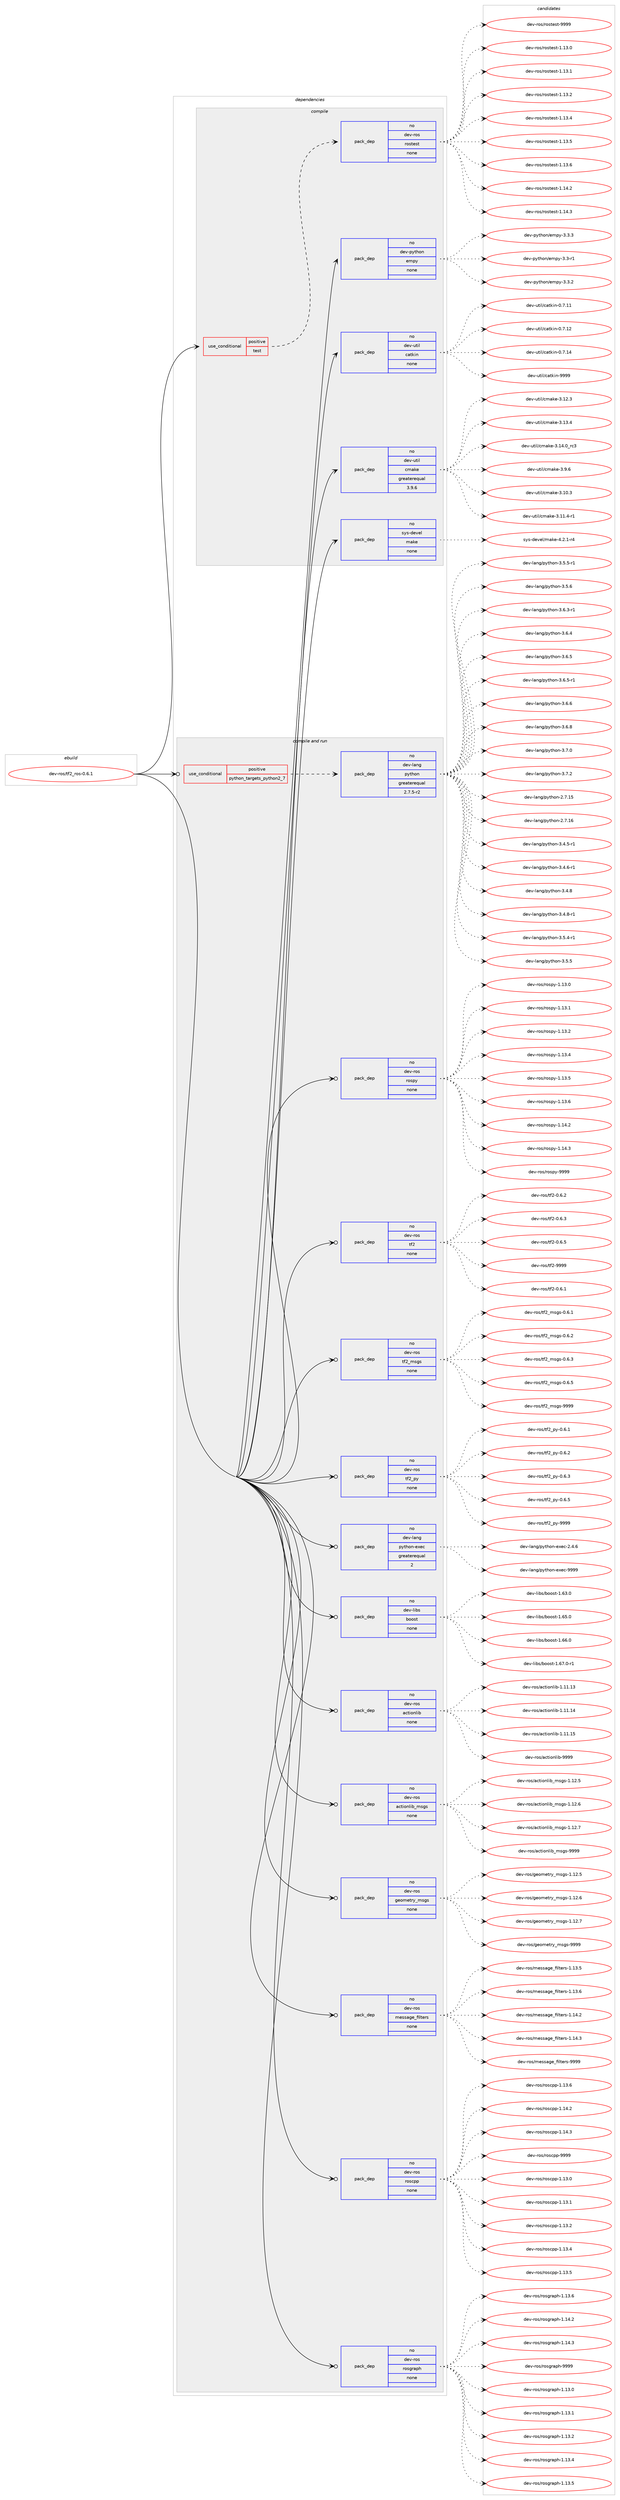 digraph prolog {

# *************
# Graph options
# *************

newrank=true;
concentrate=true;
compound=true;
graph [rankdir=LR,fontname=Helvetica,fontsize=10,ranksep=1.5];#, ranksep=2.5, nodesep=0.2];
edge  [arrowhead=vee];
node  [fontname=Helvetica,fontsize=10];

# **********
# The ebuild
# **********

subgraph cluster_leftcol {
color=gray;
rank=same;
label=<<i>ebuild</i>>;
id [label="dev-ros/tf2_ros-0.6.1", color=red, width=4, href="../dev-ros/tf2_ros-0.6.1.svg"];
}

# ****************
# The dependencies
# ****************

subgraph cluster_midcol {
color=gray;
label=<<i>dependencies</i>>;
subgraph cluster_compile {
fillcolor="#eeeeee";
style=filled;
label=<<i>compile</i>>;
subgraph cond391596 {
dependency1475578 [label=<<TABLE BORDER="0" CELLBORDER="1" CELLSPACING="0" CELLPADDING="4"><TR><TD ROWSPAN="3" CELLPADDING="10">use_conditional</TD></TR><TR><TD>positive</TD></TR><TR><TD>test</TD></TR></TABLE>>, shape=none, color=red];
subgraph pack1060592 {
dependency1475579 [label=<<TABLE BORDER="0" CELLBORDER="1" CELLSPACING="0" CELLPADDING="4" WIDTH="220"><TR><TD ROWSPAN="6" CELLPADDING="30">pack_dep</TD></TR><TR><TD WIDTH="110">no</TD></TR><TR><TD>dev-ros</TD></TR><TR><TD>rostest</TD></TR><TR><TD>none</TD></TR><TR><TD></TD></TR></TABLE>>, shape=none, color=blue];
}
dependency1475578:e -> dependency1475579:w [weight=20,style="dashed",arrowhead="vee"];
}
id:e -> dependency1475578:w [weight=20,style="solid",arrowhead="vee"];
subgraph pack1060593 {
dependency1475580 [label=<<TABLE BORDER="0" CELLBORDER="1" CELLSPACING="0" CELLPADDING="4" WIDTH="220"><TR><TD ROWSPAN="6" CELLPADDING="30">pack_dep</TD></TR><TR><TD WIDTH="110">no</TD></TR><TR><TD>dev-python</TD></TR><TR><TD>empy</TD></TR><TR><TD>none</TD></TR><TR><TD></TD></TR></TABLE>>, shape=none, color=blue];
}
id:e -> dependency1475580:w [weight=20,style="solid",arrowhead="vee"];
subgraph pack1060594 {
dependency1475581 [label=<<TABLE BORDER="0" CELLBORDER="1" CELLSPACING="0" CELLPADDING="4" WIDTH="220"><TR><TD ROWSPAN="6" CELLPADDING="30">pack_dep</TD></TR><TR><TD WIDTH="110">no</TD></TR><TR><TD>dev-util</TD></TR><TR><TD>catkin</TD></TR><TR><TD>none</TD></TR><TR><TD></TD></TR></TABLE>>, shape=none, color=blue];
}
id:e -> dependency1475581:w [weight=20,style="solid",arrowhead="vee"];
subgraph pack1060595 {
dependency1475582 [label=<<TABLE BORDER="0" CELLBORDER="1" CELLSPACING="0" CELLPADDING="4" WIDTH="220"><TR><TD ROWSPAN="6" CELLPADDING="30">pack_dep</TD></TR><TR><TD WIDTH="110">no</TD></TR><TR><TD>dev-util</TD></TR><TR><TD>cmake</TD></TR><TR><TD>greaterequal</TD></TR><TR><TD>3.9.6</TD></TR></TABLE>>, shape=none, color=blue];
}
id:e -> dependency1475582:w [weight=20,style="solid",arrowhead="vee"];
subgraph pack1060596 {
dependency1475583 [label=<<TABLE BORDER="0" CELLBORDER="1" CELLSPACING="0" CELLPADDING="4" WIDTH="220"><TR><TD ROWSPAN="6" CELLPADDING="30">pack_dep</TD></TR><TR><TD WIDTH="110">no</TD></TR><TR><TD>sys-devel</TD></TR><TR><TD>make</TD></TR><TR><TD>none</TD></TR><TR><TD></TD></TR></TABLE>>, shape=none, color=blue];
}
id:e -> dependency1475583:w [weight=20,style="solid",arrowhead="vee"];
}
subgraph cluster_compileandrun {
fillcolor="#eeeeee";
style=filled;
label=<<i>compile and run</i>>;
subgraph cond391597 {
dependency1475584 [label=<<TABLE BORDER="0" CELLBORDER="1" CELLSPACING="0" CELLPADDING="4"><TR><TD ROWSPAN="3" CELLPADDING="10">use_conditional</TD></TR><TR><TD>positive</TD></TR><TR><TD>python_targets_python2_7</TD></TR></TABLE>>, shape=none, color=red];
subgraph pack1060597 {
dependency1475585 [label=<<TABLE BORDER="0" CELLBORDER="1" CELLSPACING="0" CELLPADDING="4" WIDTH="220"><TR><TD ROWSPAN="6" CELLPADDING="30">pack_dep</TD></TR><TR><TD WIDTH="110">no</TD></TR><TR><TD>dev-lang</TD></TR><TR><TD>python</TD></TR><TR><TD>greaterequal</TD></TR><TR><TD>2.7.5-r2</TD></TR></TABLE>>, shape=none, color=blue];
}
dependency1475584:e -> dependency1475585:w [weight=20,style="dashed",arrowhead="vee"];
}
id:e -> dependency1475584:w [weight=20,style="solid",arrowhead="odotvee"];
subgraph pack1060598 {
dependency1475586 [label=<<TABLE BORDER="0" CELLBORDER="1" CELLSPACING="0" CELLPADDING="4" WIDTH="220"><TR><TD ROWSPAN="6" CELLPADDING="30">pack_dep</TD></TR><TR><TD WIDTH="110">no</TD></TR><TR><TD>dev-lang</TD></TR><TR><TD>python-exec</TD></TR><TR><TD>greaterequal</TD></TR><TR><TD>2</TD></TR></TABLE>>, shape=none, color=blue];
}
id:e -> dependency1475586:w [weight=20,style="solid",arrowhead="odotvee"];
subgraph pack1060599 {
dependency1475587 [label=<<TABLE BORDER="0" CELLBORDER="1" CELLSPACING="0" CELLPADDING="4" WIDTH="220"><TR><TD ROWSPAN="6" CELLPADDING="30">pack_dep</TD></TR><TR><TD WIDTH="110">no</TD></TR><TR><TD>dev-libs</TD></TR><TR><TD>boost</TD></TR><TR><TD>none</TD></TR><TR><TD></TD></TR></TABLE>>, shape=none, color=blue];
}
id:e -> dependency1475587:w [weight=20,style="solid",arrowhead="odotvee"];
subgraph pack1060600 {
dependency1475588 [label=<<TABLE BORDER="0" CELLBORDER="1" CELLSPACING="0" CELLPADDING="4" WIDTH="220"><TR><TD ROWSPAN="6" CELLPADDING="30">pack_dep</TD></TR><TR><TD WIDTH="110">no</TD></TR><TR><TD>dev-ros</TD></TR><TR><TD>actionlib</TD></TR><TR><TD>none</TD></TR><TR><TD></TD></TR></TABLE>>, shape=none, color=blue];
}
id:e -> dependency1475588:w [weight=20,style="solid",arrowhead="odotvee"];
subgraph pack1060601 {
dependency1475589 [label=<<TABLE BORDER="0" CELLBORDER="1" CELLSPACING="0" CELLPADDING="4" WIDTH="220"><TR><TD ROWSPAN="6" CELLPADDING="30">pack_dep</TD></TR><TR><TD WIDTH="110">no</TD></TR><TR><TD>dev-ros</TD></TR><TR><TD>actionlib_msgs</TD></TR><TR><TD>none</TD></TR><TR><TD></TD></TR></TABLE>>, shape=none, color=blue];
}
id:e -> dependency1475589:w [weight=20,style="solid",arrowhead="odotvee"];
subgraph pack1060602 {
dependency1475590 [label=<<TABLE BORDER="0" CELLBORDER="1" CELLSPACING="0" CELLPADDING="4" WIDTH="220"><TR><TD ROWSPAN="6" CELLPADDING="30">pack_dep</TD></TR><TR><TD WIDTH="110">no</TD></TR><TR><TD>dev-ros</TD></TR><TR><TD>geometry_msgs</TD></TR><TR><TD>none</TD></TR><TR><TD></TD></TR></TABLE>>, shape=none, color=blue];
}
id:e -> dependency1475590:w [weight=20,style="solid",arrowhead="odotvee"];
subgraph pack1060603 {
dependency1475591 [label=<<TABLE BORDER="0" CELLBORDER="1" CELLSPACING="0" CELLPADDING="4" WIDTH="220"><TR><TD ROWSPAN="6" CELLPADDING="30">pack_dep</TD></TR><TR><TD WIDTH="110">no</TD></TR><TR><TD>dev-ros</TD></TR><TR><TD>message_filters</TD></TR><TR><TD>none</TD></TR><TR><TD></TD></TR></TABLE>>, shape=none, color=blue];
}
id:e -> dependency1475591:w [weight=20,style="solid",arrowhead="odotvee"];
subgraph pack1060604 {
dependency1475592 [label=<<TABLE BORDER="0" CELLBORDER="1" CELLSPACING="0" CELLPADDING="4" WIDTH="220"><TR><TD ROWSPAN="6" CELLPADDING="30">pack_dep</TD></TR><TR><TD WIDTH="110">no</TD></TR><TR><TD>dev-ros</TD></TR><TR><TD>roscpp</TD></TR><TR><TD>none</TD></TR><TR><TD></TD></TR></TABLE>>, shape=none, color=blue];
}
id:e -> dependency1475592:w [weight=20,style="solid",arrowhead="odotvee"];
subgraph pack1060605 {
dependency1475593 [label=<<TABLE BORDER="0" CELLBORDER="1" CELLSPACING="0" CELLPADDING="4" WIDTH="220"><TR><TD ROWSPAN="6" CELLPADDING="30">pack_dep</TD></TR><TR><TD WIDTH="110">no</TD></TR><TR><TD>dev-ros</TD></TR><TR><TD>rosgraph</TD></TR><TR><TD>none</TD></TR><TR><TD></TD></TR></TABLE>>, shape=none, color=blue];
}
id:e -> dependency1475593:w [weight=20,style="solid",arrowhead="odotvee"];
subgraph pack1060606 {
dependency1475594 [label=<<TABLE BORDER="0" CELLBORDER="1" CELLSPACING="0" CELLPADDING="4" WIDTH="220"><TR><TD ROWSPAN="6" CELLPADDING="30">pack_dep</TD></TR><TR><TD WIDTH="110">no</TD></TR><TR><TD>dev-ros</TD></TR><TR><TD>rospy</TD></TR><TR><TD>none</TD></TR><TR><TD></TD></TR></TABLE>>, shape=none, color=blue];
}
id:e -> dependency1475594:w [weight=20,style="solid",arrowhead="odotvee"];
subgraph pack1060607 {
dependency1475595 [label=<<TABLE BORDER="0" CELLBORDER="1" CELLSPACING="0" CELLPADDING="4" WIDTH="220"><TR><TD ROWSPAN="6" CELLPADDING="30">pack_dep</TD></TR><TR><TD WIDTH="110">no</TD></TR><TR><TD>dev-ros</TD></TR><TR><TD>tf2</TD></TR><TR><TD>none</TD></TR><TR><TD></TD></TR></TABLE>>, shape=none, color=blue];
}
id:e -> dependency1475595:w [weight=20,style="solid",arrowhead="odotvee"];
subgraph pack1060608 {
dependency1475596 [label=<<TABLE BORDER="0" CELLBORDER="1" CELLSPACING="0" CELLPADDING="4" WIDTH="220"><TR><TD ROWSPAN="6" CELLPADDING="30">pack_dep</TD></TR><TR><TD WIDTH="110">no</TD></TR><TR><TD>dev-ros</TD></TR><TR><TD>tf2_msgs</TD></TR><TR><TD>none</TD></TR><TR><TD></TD></TR></TABLE>>, shape=none, color=blue];
}
id:e -> dependency1475596:w [weight=20,style="solid",arrowhead="odotvee"];
subgraph pack1060609 {
dependency1475597 [label=<<TABLE BORDER="0" CELLBORDER="1" CELLSPACING="0" CELLPADDING="4" WIDTH="220"><TR><TD ROWSPAN="6" CELLPADDING="30">pack_dep</TD></TR><TR><TD WIDTH="110">no</TD></TR><TR><TD>dev-ros</TD></TR><TR><TD>tf2_py</TD></TR><TR><TD>none</TD></TR><TR><TD></TD></TR></TABLE>>, shape=none, color=blue];
}
id:e -> dependency1475597:w [weight=20,style="solid",arrowhead="odotvee"];
}
subgraph cluster_run {
fillcolor="#eeeeee";
style=filled;
label=<<i>run</i>>;
}
}

# **************
# The candidates
# **************

subgraph cluster_choices {
rank=same;
color=gray;
label=<<i>candidates</i>>;

subgraph choice1060592 {
color=black;
nodesep=1;
choice100101118451141111154711411111511610111511645494649514648 [label="dev-ros/rostest-1.13.0", color=red, width=4,href="../dev-ros/rostest-1.13.0.svg"];
choice100101118451141111154711411111511610111511645494649514649 [label="dev-ros/rostest-1.13.1", color=red, width=4,href="../dev-ros/rostest-1.13.1.svg"];
choice100101118451141111154711411111511610111511645494649514650 [label="dev-ros/rostest-1.13.2", color=red, width=4,href="../dev-ros/rostest-1.13.2.svg"];
choice100101118451141111154711411111511610111511645494649514652 [label="dev-ros/rostest-1.13.4", color=red, width=4,href="../dev-ros/rostest-1.13.4.svg"];
choice100101118451141111154711411111511610111511645494649514653 [label="dev-ros/rostest-1.13.5", color=red, width=4,href="../dev-ros/rostest-1.13.5.svg"];
choice100101118451141111154711411111511610111511645494649514654 [label="dev-ros/rostest-1.13.6", color=red, width=4,href="../dev-ros/rostest-1.13.6.svg"];
choice100101118451141111154711411111511610111511645494649524650 [label="dev-ros/rostest-1.14.2", color=red, width=4,href="../dev-ros/rostest-1.14.2.svg"];
choice100101118451141111154711411111511610111511645494649524651 [label="dev-ros/rostest-1.14.3", color=red, width=4,href="../dev-ros/rostest-1.14.3.svg"];
choice10010111845114111115471141111151161011151164557575757 [label="dev-ros/rostest-9999", color=red, width=4,href="../dev-ros/rostest-9999.svg"];
dependency1475579:e -> choice100101118451141111154711411111511610111511645494649514648:w [style=dotted,weight="100"];
dependency1475579:e -> choice100101118451141111154711411111511610111511645494649514649:w [style=dotted,weight="100"];
dependency1475579:e -> choice100101118451141111154711411111511610111511645494649514650:w [style=dotted,weight="100"];
dependency1475579:e -> choice100101118451141111154711411111511610111511645494649514652:w [style=dotted,weight="100"];
dependency1475579:e -> choice100101118451141111154711411111511610111511645494649514653:w [style=dotted,weight="100"];
dependency1475579:e -> choice100101118451141111154711411111511610111511645494649514654:w [style=dotted,weight="100"];
dependency1475579:e -> choice100101118451141111154711411111511610111511645494649524650:w [style=dotted,weight="100"];
dependency1475579:e -> choice100101118451141111154711411111511610111511645494649524651:w [style=dotted,weight="100"];
dependency1475579:e -> choice10010111845114111115471141111151161011151164557575757:w [style=dotted,weight="100"];
}
subgraph choice1060593 {
color=black;
nodesep=1;
choice1001011184511212111610411111047101109112121455146514511449 [label="dev-python/empy-3.3-r1", color=red, width=4,href="../dev-python/empy-3.3-r1.svg"];
choice1001011184511212111610411111047101109112121455146514650 [label="dev-python/empy-3.3.2", color=red, width=4,href="../dev-python/empy-3.3.2.svg"];
choice1001011184511212111610411111047101109112121455146514651 [label="dev-python/empy-3.3.3", color=red, width=4,href="../dev-python/empy-3.3.3.svg"];
dependency1475580:e -> choice1001011184511212111610411111047101109112121455146514511449:w [style=dotted,weight="100"];
dependency1475580:e -> choice1001011184511212111610411111047101109112121455146514650:w [style=dotted,weight="100"];
dependency1475580:e -> choice1001011184511212111610411111047101109112121455146514651:w [style=dotted,weight="100"];
}
subgraph choice1060594 {
color=black;
nodesep=1;
choice1001011184511711610510847999711610710511045484655464949 [label="dev-util/catkin-0.7.11", color=red, width=4,href="../dev-util/catkin-0.7.11.svg"];
choice1001011184511711610510847999711610710511045484655464950 [label="dev-util/catkin-0.7.12", color=red, width=4,href="../dev-util/catkin-0.7.12.svg"];
choice1001011184511711610510847999711610710511045484655464952 [label="dev-util/catkin-0.7.14", color=red, width=4,href="../dev-util/catkin-0.7.14.svg"];
choice100101118451171161051084799971161071051104557575757 [label="dev-util/catkin-9999", color=red, width=4,href="../dev-util/catkin-9999.svg"];
dependency1475581:e -> choice1001011184511711610510847999711610710511045484655464949:w [style=dotted,weight="100"];
dependency1475581:e -> choice1001011184511711610510847999711610710511045484655464950:w [style=dotted,weight="100"];
dependency1475581:e -> choice1001011184511711610510847999711610710511045484655464952:w [style=dotted,weight="100"];
dependency1475581:e -> choice100101118451171161051084799971161071051104557575757:w [style=dotted,weight="100"];
}
subgraph choice1060595 {
color=black;
nodesep=1;
choice1001011184511711610510847991099710710145514649484651 [label="dev-util/cmake-3.10.3", color=red, width=4,href="../dev-util/cmake-3.10.3.svg"];
choice10010111845117116105108479910997107101455146494946524511449 [label="dev-util/cmake-3.11.4-r1", color=red, width=4,href="../dev-util/cmake-3.11.4-r1.svg"];
choice1001011184511711610510847991099710710145514649504651 [label="dev-util/cmake-3.12.3", color=red, width=4,href="../dev-util/cmake-3.12.3.svg"];
choice1001011184511711610510847991099710710145514649514652 [label="dev-util/cmake-3.13.4", color=red, width=4,href="../dev-util/cmake-3.13.4.svg"];
choice1001011184511711610510847991099710710145514649524648951149951 [label="dev-util/cmake-3.14.0_rc3", color=red, width=4,href="../dev-util/cmake-3.14.0_rc3.svg"];
choice10010111845117116105108479910997107101455146574654 [label="dev-util/cmake-3.9.6", color=red, width=4,href="../dev-util/cmake-3.9.6.svg"];
dependency1475582:e -> choice1001011184511711610510847991099710710145514649484651:w [style=dotted,weight="100"];
dependency1475582:e -> choice10010111845117116105108479910997107101455146494946524511449:w [style=dotted,weight="100"];
dependency1475582:e -> choice1001011184511711610510847991099710710145514649504651:w [style=dotted,weight="100"];
dependency1475582:e -> choice1001011184511711610510847991099710710145514649514652:w [style=dotted,weight="100"];
dependency1475582:e -> choice1001011184511711610510847991099710710145514649524648951149951:w [style=dotted,weight="100"];
dependency1475582:e -> choice10010111845117116105108479910997107101455146574654:w [style=dotted,weight="100"];
}
subgraph choice1060596 {
color=black;
nodesep=1;
choice1151211154510010111810110847109971071014552465046494511452 [label="sys-devel/make-4.2.1-r4", color=red, width=4,href="../sys-devel/make-4.2.1-r4.svg"];
dependency1475583:e -> choice1151211154510010111810110847109971071014552465046494511452:w [style=dotted,weight="100"];
}
subgraph choice1060597 {
color=black;
nodesep=1;
choice10010111845108971101034711212111610411111045504655464953 [label="dev-lang/python-2.7.15", color=red, width=4,href="../dev-lang/python-2.7.15.svg"];
choice10010111845108971101034711212111610411111045504655464954 [label="dev-lang/python-2.7.16", color=red, width=4,href="../dev-lang/python-2.7.16.svg"];
choice1001011184510897110103471121211161041111104551465246534511449 [label="dev-lang/python-3.4.5-r1", color=red, width=4,href="../dev-lang/python-3.4.5-r1.svg"];
choice1001011184510897110103471121211161041111104551465246544511449 [label="dev-lang/python-3.4.6-r1", color=red, width=4,href="../dev-lang/python-3.4.6-r1.svg"];
choice100101118451089711010347112121116104111110455146524656 [label="dev-lang/python-3.4.8", color=red, width=4,href="../dev-lang/python-3.4.8.svg"];
choice1001011184510897110103471121211161041111104551465246564511449 [label="dev-lang/python-3.4.8-r1", color=red, width=4,href="../dev-lang/python-3.4.8-r1.svg"];
choice1001011184510897110103471121211161041111104551465346524511449 [label="dev-lang/python-3.5.4-r1", color=red, width=4,href="../dev-lang/python-3.5.4-r1.svg"];
choice100101118451089711010347112121116104111110455146534653 [label="dev-lang/python-3.5.5", color=red, width=4,href="../dev-lang/python-3.5.5.svg"];
choice1001011184510897110103471121211161041111104551465346534511449 [label="dev-lang/python-3.5.5-r1", color=red, width=4,href="../dev-lang/python-3.5.5-r1.svg"];
choice100101118451089711010347112121116104111110455146534654 [label="dev-lang/python-3.5.6", color=red, width=4,href="../dev-lang/python-3.5.6.svg"];
choice1001011184510897110103471121211161041111104551465446514511449 [label="dev-lang/python-3.6.3-r1", color=red, width=4,href="../dev-lang/python-3.6.3-r1.svg"];
choice100101118451089711010347112121116104111110455146544652 [label="dev-lang/python-3.6.4", color=red, width=4,href="../dev-lang/python-3.6.4.svg"];
choice100101118451089711010347112121116104111110455146544653 [label="dev-lang/python-3.6.5", color=red, width=4,href="../dev-lang/python-3.6.5.svg"];
choice1001011184510897110103471121211161041111104551465446534511449 [label="dev-lang/python-3.6.5-r1", color=red, width=4,href="../dev-lang/python-3.6.5-r1.svg"];
choice100101118451089711010347112121116104111110455146544654 [label="dev-lang/python-3.6.6", color=red, width=4,href="../dev-lang/python-3.6.6.svg"];
choice100101118451089711010347112121116104111110455146544656 [label="dev-lang/python-3.6.8", color=red, width=4,href="../dev-lang/python-3.6.8.svg"];
choice100101118451089711010347112121116104111110455146554648 [label="dev-lang/python-3.7.0", color=red, width=4,href="../dev-lang/python-3.7.0.svg"];
choice100101118451089711010347112121116104111110455146554650 [label="dev-lang/python-3.7.2", color=red, width=4,href="../dev-lang/python-3.7.2.svg"];
dependency1475585:e -> choice10010111845108971101034711212111610411111045504655464953:w [style=dotted,weight="100"];
dependency1475585:e -> choice10010111845108971101034711212111610411111045504655464954:w [style=dotted,weight="100"];
dependency1475585:e -> choice1001011184510897110103471121211161041111104551465246534511449:w [style=dotted,weight="100"];
dependency1475585:e -> choice1001011184510897110103471121211161041111104551465246544511449:w [style=dotted,weight="100"];
dependency1475585:e -> choice100101118451089711010347112121116104111110455146524656:w [style=dotted,weight="100"];
dependency1475585:e -> choice1001011184510897110103471121211161041111104551465246564511449:w [style=dotted,weight="100"];
dependency1475585:e -> choice1001011184510897110103471121211161041111104551465346524511449:w [style=dotted,weight="100"];
dependency1475585:e -> choice100101118451089711010347112121116104111110455146534653:w [style=dotted,weight="100"];
dependency1475585:e -> choice1001011184510897110103471121211161041111104551465346534511449:w [style=dotted,weight="100"];
dependency1475585:e -> choice100101118451089711010347112121116104111110455146534654:w [style=dotted,weight="100"];
dependency1475585:e -> choice1001011184510897110103471121211161041111104551465446514511449:w [style=dotted,weight="100"];
dependency1475585:e -> choice100101118451089711010347112121116104111110455146544652:w [style=dotted,weight="100"];
dependency1475585:e -> choice100101118451089711010347112121116104111110455146544653:w [style=dotted,weight="100"];
dependency1475585:e -> choice1001011184510897110103471121211161041111104551465446534511449:w [style=dotted,weight="100"];
dependency1475585:e -> choice100101118451089711010347112121116104111110455146544654:w [style=dotted,weight="100"];
dependency1475585:e -> choice100101118451089711010347112121116104111110455146544656:w [style=dotted,weight="100"];
dependency1475585:e -> choice100101118451089711010347112121116104111110455146554648:w [style=dotted,weight="100"];
dependency1475585:e -> choice100101118451089711010347112121116104111110455146554650:w [style=dotted,weight="100"];
}
subgraph choice1060598 {
color=black;
nodesep=1;
choice1001011184510897110103471121211161041111104510112010199455046524654 [label="dev-lang/python-exec-2.4.6", color=red, width=4,href="../dev-lang/python-exec-2.4.6.svg"];
choice10010111845108971101034711212111610411111045101120101994557575757 [label="dev-lang/python-exec-9999", color=red, width=4,href="../dev-lang/python-exec-9999.svg"];
dependency1475586:e -> choice1001011184510897110103471121211161041111104510112010199455046524654:w [style=dotted,weight="100"];
dependency1475586:e -> choice10010111845108971101034711212111610411111045101120101994557575757:w [style=dotted,weight="100"];
}
subgraph choice1060599 {
color=black;
nodesep=1;
choice1001011184510810598115479811111111511645494654514648 [label="dev-libs/boost-1.63.0", color=red, width=4,href="../dev-libs/boost-1.63.0.svg"];
choice1001011184510810598115479811111111511645494654534648 [label="dev-libs/boost-1.65.0", color=red, width=4,href="../dev-libs/boost-1.65.0.svg"];
choice1001011184510810598115479811111111511645494654544648 [label="dev-libs/boost-1.66.0", color=red, width=4,href="../dev-libs/boost-1.66.0.svg"];
choice10010111845108105981154798111111115116454946545546484511449 [label="dev-libs/boost-1.67.0-r1", color=red, width=4,href="../dev-libs/boost-1.67.0-r1.svg"];
dependency1475587:e -> choice1001011184510810598115479811111111511645494654514648:w [style=dotted,weight="100"];
dependency1475587:e -> choice1001011184510810598115479811111111511645494654534648:w [style=dotted,weight="100"];
dependency1475587:e -> choice1001011184510810598115479811111111511645494654544648:w [style=dotted,weight="100"];
dependency1475587:e -> choice10010111845108105981154798111111115116454946545546484511449:w [style=dotted,weight="100"];
}
subgraph choice1060600 {
color=black;
nodesep=1;
choice10010111845114111115479799116105111110108105984549464949464951 [label="dev-ros/actionlib-1.11.13", color=red, width=4,href="../dev-ros/actionlib-1.11.13.svg"];
choice10010111845114111115479799116105111110108105984549464949464952 [label="dev-ros/actionlib-1.11.14", color=red, width=4,href="../dev-ros/actionlib-1.11.14.svg"];
choice10010111845114111115479799116105111110108105984549464949464953 [label="dev-ros/actionlib-1.11.15", color=red, width=4,href="../dev-ros/actionlib-1.11.15.svg"];
choice10010111845114111115479799116105111110108105984557575757 [label="dev-ros/actionlib-9999", color=red, width=4,href="../dev-ros/actionlib-9999.svg"];
dependency1475588:e -> choice10010111845114111115479799116105111110108105984549464949464951:w [style=dotted,weight="100"];
dependency1475588:e -> choice10010111845114111115479799116105111110108105984549464949464952:w [style=dotted,weight="100"];
dependency1475588:e -> choice10010111845114111115479799116105111110108105984549464949464953:w [style=dotted,weight="100"];
dependency1475588:e -> choice10010111845114111115479799116105111110108105984557575757:w [style=dotted,weight="100"];
}
subgraph choice1060601 {
color=black;
nodesep=1;
choice10010111845114111115479799116105111110108105989510911510311545494649504653 [label="dev-ros/actionlib_msgs-1.12.5", color=red, width=4,href="../dev-ros/actionlib_msgs-1.12.5.svg"];
choice10010111845114111115479799116105111110108105989510911510311545494649504654 [label="dev-ros/actionlib_msgs-1.12.6", color=red, width=4,href="../dev-ros/actionlib_msgs-1.12.6.svg"];
choice10010111845114111115479799116105111110108105989510911510311545494649504655 [label="dev-ros/actionlib_msgs-1.12.7", color=red, width=4,href="../dev-ros/actionlib_msgs-1.12.7.svg"];
choice1001011184511411111547979911610511111010810598951091151031154557575757 [label="dev-ros/actionlib_msgs-9999", color=red, width=4,href="../dev-ros/actionlib_msgs-9999.svg"];
dependency1475589:e -> choice10010111845114111115479799116105111110108105989510911510311545494649504653:w [style=dotted,weight="100"];
dependency1475589:e -> choice10010111845114111115479799116105111110108105989510911510311545494649504654:w [style=dotted,weight="100"];
dependency1475589:e -> choice10010111845114111115479799116105111110108105989510911510311545494649504655:w [style=dotted,weight="100"];
dependency1475589:e -> choice1001011184511411111547979911610511111010810598951091151031154557575757:w [style=dotted,weight="100"];
}
subgraph choice1060602 {
color=black;
nodesep=1;
choice10010111845114111115471031011111091011161141219510911510311545494649504653 [label="dev-ros/geometry_msgs-1.12.5", color=red, width=4,href="../dev-ros/geometry_msgs-1.12.5.svg"];
choice10010111845114111115471031011111091011161141219510911510311545494649504654 [label="dev-ros/geometry_msgs-1.12.6", color=red, width=4,href="../dev-ros/geometry_msgs-1.12.6.svg"];
choice10010111845114111115471031011111091011161141219510911510311545494649504655 [label="dev-ros/geometry_msgs-1.12.7", color=red, width=4,href="../dev-ros/geometry_msgs-1.12.7.svg"];
choice1001011184511411111547103101111109101116114121951091151031154557575757 [label="dev-ros/geometry_msgs-9999", color=red, width=4,href="../dev-ros/geometry_msgs-9999.svg"];
dependency1475590:e -> choice10010111845114111115471031011111091011161141219510911510311545494649504653:w [style=dotted,weight="100"];
dependency1475590:e -> choice10010111845114111115471031011111091011161141219510911510311545494649504654:w [style=dotted,weight="100"];
dependency1475590:e -> choice10010111845114111115471031011111091011161141219510911510311545494649504655:w [style=dotted,weight="100"];
dependency1475590:e -> choice1001011184511411111547103101111109101116114121951091151031154557575757:w [style=dotted,weight="100"];
}
subgraph choice1060603 {
color=black;
nodesep=1;
choice1001011184511411111547109101115115971031019510210510811610111411545494649514653 [label="dev-ros/message_filters-1.13.5", color=red, width=4,href="../dev-ros/message_filters-1.13.5.svg"];
choice1001011184511411111547109101115115971031019510210510811610111411545494649514654 [label="dev-ros/message_filters-1.13.6", color=red, width=4,href="../dev-ros/message_filters-1.13.6.svg"];
choice1001011184511411111547109101115115971031019510210510811610111411545494649524650 [label="dev-ros/message_filters-1.14.2", color=red, width=4,href="../dev-ros/message_filters-1.14.2.svg"];
choice1001011184511411111547109101115115971031019510210510811610111411545494649524651 [label="dev-ros/message_filters-1.14.3", color=red, width=4,href="../dev-ros/message_filters-1.14.3.svg"];
choice100101118451141111154710910111511597103101951021051081161011141154557575757 [label="dev-ros/message_filters-9999", color=red, width=4,href="../dev-ros/message_filters-9999.svg"];
dependency1475591:e -> choice1001011184511411111547109101115115971031019510210510811610111411545494649514653:w [style=dotted,weight="100"];
dependency1475591:e -> choice1001011184511411111547109101115115971031019510210510811610111411545494649514654:w [style=dotted,weight="100"];
dependency1475591:e -> choice1001011184511411111547109101115115971031019510210510811610111411545494649524650:w [style=dotted,weight="100"];
dependency1475591:e -> choice1001011184511411111547109101115115971031019510210510811610111411545494649524651:w [style=dotted,weight="100"];
dependency1475591:e -> choice100101118451141111154710910111511597103101951021051081161011141154557575757:w [style=dotted,weight="100"];
}
subgraph choice1060604 {
color=black;
nodesep=1;
choice10010111845114111115471141111159911211245494649514648 [label="dev-ros/roscpp-1.13.0", color=red, width=4,href="../dev-ros/roscpp-1.13.0.svg"];
choice10010111845114111115471141111159911211245494649514649 [label="dev-ros/roscpp-1.13.1", color=red, width=4,href="../dev-ros/roscpp-1.13.1.svg"];
choice10010111845114111115471141111159911211245494649514650 [label="dev-ros/roscpp-1.13.2", color=red, width=4,href="../dev-ros/roscpp-1.13.2.svg"];
choice10010111845114111115471141111159911211245494649514652 [label="dev-ros/roscpp-1.13.4", color=red, width=4,href="../dev-ros/roscpp-1.13.4.svg"];
choice10010111845114111115471141111159911211245494649514653 [label="dev-ros/roscpp-1.13.5", color=red, width=4,href="../dev-ros/roscpp-1.13.5.svg"];
choice10010111845114111115471141111159911211245494649514654 [label="dev-ros/roscpp-1.13.6", color=red, width=4,href="../dev-ros/roscpp-1.13.6.svg"];
choice10010111845114111115471141111159911211245494649524650 [label="dev-ros/roscpp-1.14.2", color=red, width=4,href="../dev-ros/roscpp-1.14.2.svg"];
choice10010111845114111115471141111159911211245494649524651 [label="dev-ros/roscpp-1.14.3", color=red, width=4,href="../dev-ros/roscpp-1.14.3.svg"];
choice1001011184511411111547114111115991121124557575757 [label="dev-ros/roscpp-9999", color=red, width=4,href="../dev-ros/roscpp-9999.svg"];
dependency1475592:e -> choice10010111845114111115471141111159911211245494649514648:w [style=dotted,weight="100"];
dependency1475592:e -> choice10010111845114111115471141111159911211245494649514649:w [style=dotted,weight="100"];
dependency1475592:e -> choice10010111845114111115471141111159911211245494649514650:w [style=dotted,weight="100"];
dependency1475592:e -> choice10010111845114111115471141111159911211245494649514652:w [style=dotted,weight="100"];
dependency1475592:e -> choice10010111845114111115471141111159911211245494649514653:w [style=dotted,weight="100"];
dependency1475592:e -> choice10010111845114111115471141111159911211245494649514654:w [style=dotted,weight="100"];
dependency1475592:e -> choice10010111845114111115471141111159911211245494649524650:w [style=dotted,weight="100"];
dependency1475592:e -> choice10010111845114111115471141111159911211245494649524651:w [style=dotted,weight="100"];
dependency1475592:e -> choice1001011184511411111547114111115991121124557575757:w [style=dotted,weight="100"];
}
subgraph choice1060605 {
color=black;
nodesep=1;
choice10010111845114111115471141111151031149711210445494649514648 [label="dev-ros/rosgraph-1.13.0", color=red, width=4,href="../dev-ros/rosgraph-1.13.0.svg"];
choice10010111845114111115471141111151031149711210445494649514649 [label="dev-ros/rosgraph-1.13.1", color=red, width=4,href="../dev-ros/rosgraph-1.13.1.svg"];
choice10010111845114111115471141111151031149711210445494649514650 [label="dev-ros/rosgraph-1.13.2", color=red, width=4,href="../dev-ros/rosgraph-1.13.2.svg"];
choice10010111845114111115471141111151031149711210445494649514652 [label="dev-ros/rosgraph-1.13.4", color=red, width=4,href="../dev-ros/rosgraph-1.13.4.svg"];
choice10010111845114111115471141111151031149711210445494649514653 [label="dev-ros/rosgraph-1.13.5", color=red, width=4,href="../dev-ros/rosgraph-1.13.5.svg"];
choice10010111845114111115471141111151031149711210445494649514654 [label="dev-ros/rosgraph-1.13.6", color=red, width=4,href="../dev-ros/rosgraph-1.13.6.svg"];
choice10010111845114111115471141111151031149711210445494649524650 [label="dev-ros/rosgraph-1.14.2", color=red, width=4,href="../dev-ros/rosgraph-1.14.2.svg"];
choice10010111845114111115471141111151031149711210445494649524651 [label="dev-ros/rosgraph-1.14.3", color=red, width=4,href="../dev-ros/rosgraph-1.14.3.svg"];
choice1001011184511411111547114111115103114971121044557575757 [label="dev-ros/rosgraph-9999", color=red, width=4,href="../dev-ros/rosgraph-9999.svg"];
dependency1475593:e -> choice10010111845114111115471141111151031149711210445494649514648:w [style=dotted,weight="100"];
dependency1475593:e -> choice10010111845114111115471141111151031149711210445494649514649:w [style=dotted,weight="100"];
dependency1475593:e -> choice10010111845114111115471141111151031149711210445494649514650:w [style=dotted,weight="100"];
dependency1475593:e -> choice10010111845114111115471141111151031149711210445494649514652:w [style=dotted,weight="100"];
dependency1475593:e -> choice10010111845114111115471141111151031149711210445494649514653:w [style=dotted,weight="100"];
dependency1475593:e -> choice10010111845114111115471141111151031149711210445494649514654:w [style=dotted,weight="100"];
dependency1475593:e -> choice10010111845114111115471141111151031149711210445494649524650:w [style=dotted,weight="100"];
dependency1475593:e -> choice10010111845114111115471141111151031149711210445494649524651:w [style=dotted,weight="100"];
dependency1475593:e -> choice1001011184511411111547114111115103114971121044557575757:w [style=dotted,weight="100"];
}
subgraph choice1060606 {
color=black;
nodesep=1;
choice100101118451141111154711411111511212145494649514648 [label="dev-ros/rospy-1.13.0", color=red, width=4,href="../dev-ros/rospy-1.13.0.svg"];
choice100101118451141111154711411111511212145494649514649 [label="dev-ros/rospy-1.13.1", color=red, width=4,href="../dev-ros/rospy-1.13.1.svg"];
choice100101118451141111154711411111511212145494649514650 [label="dev-ros/rospy-1.13.2", color=red, width=4,href="../dev-ros/rospy-1.13.2.svg"];
choice100101118451141111154711411111511212145494649514652 [label="dev-ros/rospy-1.13.4", color=red, width=4,href="../dev-ros/rospy-1.13.4.svg"];
choice100101118451141111154711411111511212145494649514653 [label="dev-ros/rospy-1.13.5", color=red, width=4,href="../dev-ros/rospy-1.13.5.svg"];
choice100101118451141111154711411111511212145494649514654 [label="dev-ros/rospy-1.13.6", color=red, width=4,href="../dev-ros/rospy-1.13.6.svg"];
choice100101118451141111154711411111511212145494649524650 [label="dev-ros/rospy-1.14.2", color=red, width=4,href="../dev-ros/rospy-1.14.2.svg"];
choice100101118451141111154711411111511212145494649524651 [label="dev-ros/rospy-1.14.3", color=red, width=4,href="../dev-ros/rospy-1.14.3.svg"];
choice10010111845114111115471141111151121214557575757 [label="dev-ros/rospy-9999", color=red, width=4,href="../dev-ros/rospy-9999.svg"];
dependency1475594:e -> choice100101118451141111154711411111511212145494649514648:w [style=dotted,weight="100"];
dependency1475594:e -> choice100101118451141111154711411111511212145494649514649:w [style=dotted,weight="100"];
dependency1475594:e -> choice100101118451141111154711411111511212145494649514650:w [style=dotted,weight="100"];
dependency1475594:e -> choice100101118451141111154711411111511212145494649514652:w [style=dotted,weight="100"];
dependency1475594:e -> choice100101118451141111154711411111511212145494649514653:w [style=dotted,weight="100"];
dependency1475594:e -> choice100101118451141111154711411111511212145494649514654:w [style=dotted,weight="100"];
dependency1475594:e -> choice100101118451141111154711411111511212145494649524650:w [style=dotted,weight="100"];
dependency1475594:e -> choice100101118451141111154711411111511212145494649524651:w [style=dotted,weight="100"];
dependency1475594:e -> choice10010111845114111115471141111151121214557575757:w [style=dotted,weight="100"];
}
subgraph choice1060607 {
color=black;
nodesep=1;
choice100101118451141111154711610250454846544649 [label="dev-ros/tf2-0.6.1", color=red, width=4,href="../dev-ros/tf2-0.6.1.svg"];
choice100101118451141111154711610250454846544650 [label="dev-ros/tf2-0.6.2", color=red, width=4,href="../dev-ros/tf2-0.6.2.svg"];
choice100101118451141111154711610250454846544651 [label="dev-ros/tf2-0.6.3", color=red, width=4,href="../dev-ros/tf2-0.6.3.svg"];
choice100101118451141111154711610250454846544653 [label="dev-ros/tf2-0.6.5", color=red, width=4,href="../dev-ros/tf2-0.6.5.svg"];
choice1001011184511411111547116102504557575757 [label="dev-ros/tf2-9999", color=red, width=4,href="../dev-ros/tf2-9999.svg"];
dependency1475595:e -> choice100101118451141111154711610250454846544649:w [style=dotted,weight="100"];
dependency1475595:e -> choice100101118451141111154711610250454846544650:w [style=dotted,weight="100"];
dependency1475595:e -> choice100101118451141111154711610250454846544651:w [style=dotted,weight="100"];
dependency1475595:e -> choice100101118451141111154711610250454846544653:w [style=dotted,weight="100"];
dependency1475595:e -> choice1001011184511411111547116102504557575757:w [style=dotted,weight="100"];
}
subgraph choice1060608 {
color=black;
nodesep=1;
choice10010111845114111115471161025095109115103115454846544649 [label="dev-ros/tf2_msgs-0.6.1", color=red, width=4,href="../dev-ros/tf2_msgs-0.6.1.svg"];
choice10010111845114111115471161025095109115103115454846544650 [label="dev-ros/tf2_msgs-0.6.2", color=red, width=4,href="../dev-ros/tf2_msgs-0.6.2.svg"];
choice10010111845114111115471161025095109115103115454846544651 [label="dev-ros/tf2_msgs-0.6.3", color=red, width=4,href="../dev-ros/tf2_msgs-0.6.3.svg"];
choice10010111845114111115471161025095109115103115454846544653 [label="dev-ros/tf2_msgs-0.6.5", color=red, width=4,href="../dev-ros/tf2_msgs-0.6.5.svg"];
choice100101118451141111154711610250951091151031154557575757 [label="dev-ros/tf2_msgs-9999", color=red, width=4,href="../dev-ros/tf2_msgs-9999.svg"];
dependency1475596:e -> choice10010111845114111115471161025095109115103115454846544649:w [style=dotted,weight="100"];
dependency1475596:e -> choice10010111845114111115471161025095109115103115454846544650:w [style=dotted,weight="100"];
dependency1475596:e -> choice10010111845114111115471161025095109115103115454846544651:w [style=dotted,weight="100"];
dependency1475596:e -> choice10010111845114111115471161025095109115103115454846544653:w [style=dotted,weight="100"];
dependency1475596:e -> choice100101118451141111154711610250951091151031154557575757:w [style=dotted,weight="100"];
}
subgraph choice1060609 {
color=black;
nodesep=1;
choice10010111845114111115471161025095112121454846544649 [label="dev-ros/tf2_py-0.6.1", color=red, width=4,href="../dev-ros/tf2_py-0.6.1.svg"];
choice10010111845114111115471161025095112121454846544650 [label="dev-ros/tf2_py-0.6.2", color=red, width=4,href="../dev-ros/tf2_py-0.6.2.svg"];
choice10010111845114111115471161025095112121454846544651 [label="dev-ros/tf2_py-0.6.3", color=red, width=4,href="../dev-ros/tf2_py-0.6.3.svg"];
choice10010111845114111115471161025095112121454846544653 [label="dev-ros/tf2_py-0.6.5", color=red, width=4,href="../dev-ros/tf2_py-0.6.5.svg"];
choice100101118451141111154711610250951121214557575757 [label="dev-ros/tf2_py-9999", color=red, width=4,href="../dev-ros/tf2_py-9999.svg"];
dependency1475597:e -> choice10010111845114111115471161025095112121454846544649:w [style=dotted,weight="100"];
dependency1475597:e -> choice10010111845114111115471161025095112121454846544650:w [style=dotted,weight="100"];
dependency1475597:e -> choice10010111845114111115471161025095112121454846544651:w [style=dotted,weight="100"];
dependency1475597:e -> choice10010111845114111115471161025095112121454846544653:w [style=dotted,weight="100"];
dependency1475597:e -> choice100101118451141111154711610250951121214557575757:w [style=dotted,weight="100"];
}
}

}
